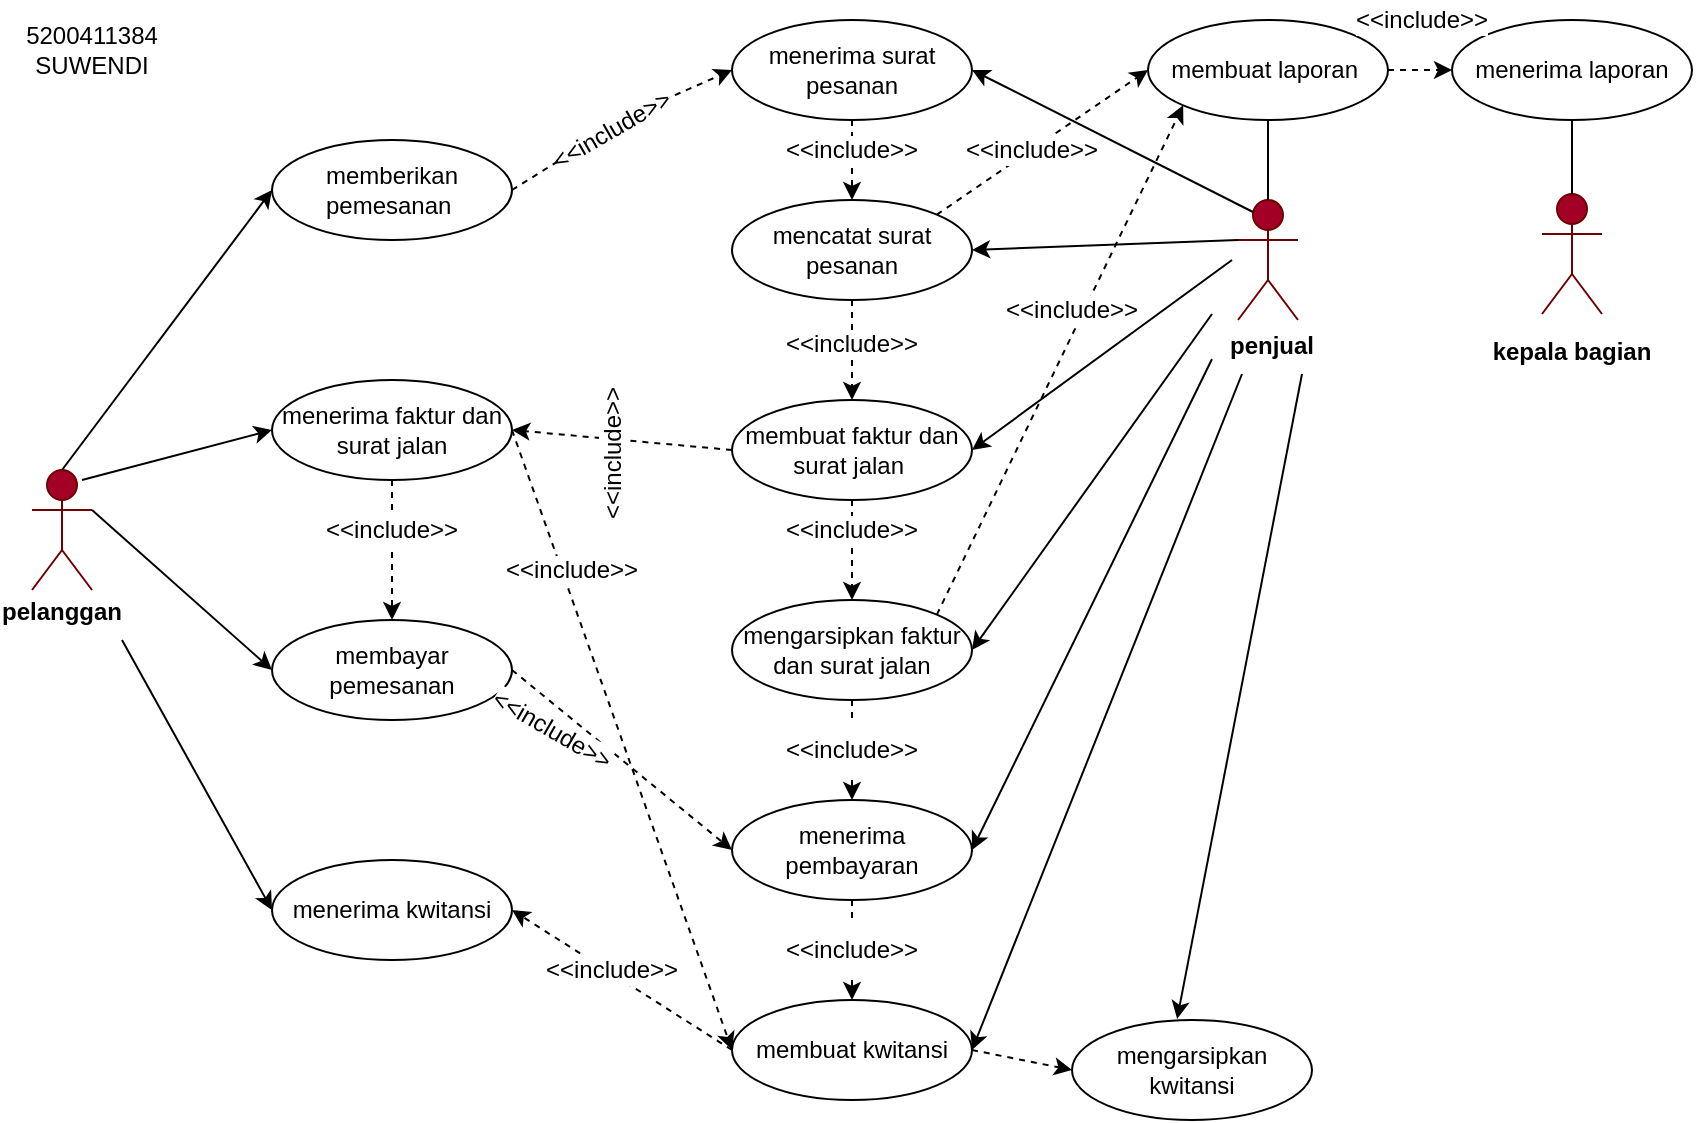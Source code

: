 <mxfile version="20.5.1" type="device"><diagram id="WKAaGnNP972CQlQil4JX" name="Page-1"><mxGraphModel dx="1021" dy="567" grid="1" gridSize="10" guides="1" tooltips="1" connect="1" arrows="1" fold="1" page="1" pageScale="1" pageWidth="850" pageHeight="1100" math="0" shadow="0"><root><mxCell id="0"/><mxCell id="1" parent="0"/><mxCell id="ygrAB2TmBxz8i3e8peJo-1" value="Actor" style="shape=umlActor;verticalLabelPosition=bottom;verticalAlign=top;outlineConnect=0;labelBorderColor=none;labelBackgroundColor=default;whiteSpace=wrap;fillColor=#a20025;fontColor=#ffffff;strokeColor=#6F0000;" vertex="1" parent="1"><mxGeometry x="20" y="235" width="30" height="60" as="geometry"/></mxCell><mxCell id="ygrAB2TmBxz8i3e8peJo-2" value="menerima faktur dan surat jalan" style="ellipse;whiteSpace=wrap;html=1;" vertex="1" parent="1"><mxGeometry x="140" y="190" width="120" height="50" as="geometry"/></mxCell><mxCell id="ygrAB2TmBxz8i3e8peJo-3" value="memberikan pemesanan&amp;nbsp;" style="ellipse;whiteSpace=wrap;html=1;" vertex="1" parent="1"><mxGeometry x="140" y="70" width="120" height="50" as="geometry"/></mxCell><mxCell id="ygrAB2TmBxz8i3e8peJo-4" value="membayar pemesanan" style="ellipse;whiteSpace=wrap;html=1;" vertex="1" parent="1"><mxGeometry x="140" y="310" width="120" height="50" as="geometry"/></mxCell><mxCell id="ygrAB2TmBxz8i3e8peJo-5" value="membuat faktur dan surat jalan&amp;nbsp;" style="ellipse;whiteSpace=wrap;html=1;" vertex="1" parent="1"><mxGeometry x="370" y="200" width="120" height="50" as="geometry"/></mxCell><mxCell id="ygrAB2TmBxz8i3e8peJo-6" value="menerima kwitansi" style="ellipse;whiteSpace=wrap;html=1;" vertex="1" parent="1"><mxGeometry x="140" y="430" width="120" height="50" as="geometry"/></mxCell><mxCell id="ygrAB2TmBxz8i3e8peJo-7" value="menerima pembayaran" style="ellipse;whiteSpace=wrap;html=1;" vertex="1" parent="1"><mxGeometry x="370" y="400" width="120" height="50" as="geometry"/></mxCell><mxCell id="ygrAB2TmBxz8i3e8peJo-8" value="menerima surat pesanan" style="ellipse;whiteSpace=wrap;html=1;" vertex="1" parent="1"><mxGeometry x="370" y="10" width="120" height="50" as="geometry"/></mxCell><mxCell id="ygrAB2TmBxz8i3e8peJo-9" value="mencatat surat pesanan" style="ellipse;whiteSpace=wrap;html=1;" vertex="1" parent="1"><mxGeometry x="370" y="100" width="120" height="50" as="geometry"/></mxCell><mxCell id="ygrAB2TmBxz8i3e8peJo-10" value="membuat kwitansi" style="ellipse;whiteSpace=wrap;html=1;" vertex="1" parent="1"><mxGeometry x="370" y="500" width="120" height="50" as="geometry"/></mxCell><mxCell id="ygrAB2TmBxz8i3e8peJo-11" value="mengarsipkan faktur dan surat jalan" style="ellipse;whiteSpace=wrap;html=1;" vertex="1" parent="1"><mxGeometry x="370" y="300" width="120" height="50" as="geometry"/></mxCell><mxCell id="ygrAB2TmBxz8i3e8peJo-12" style="edgeStyle=orthogonalEdgeStyle;rounded=0;orthogonalLoop=1;jettySize=auto;html=1;exitX=0.5;exitY=1;exitDx=0;exitDy=0;" edge="1" parent="1" source="ygrAB2TmBxz8i3e8peJo-4" target="ygrAB2TmBxz8i3e8peJo-4"><mxGeometry relative="1" as="geometry"/></mxCell><mxCell id="ygrAB2TmBxz8i3e8peJo-14" value="pelanggan" style="text;strokeColor=none;fillColor=none;align=center;verticalAlign=middle;rounded=0;fontStyle=1" vertex="1" parent="1"><mxGeometry x="5" y="290" width="60" height="30" as="geometry"/></mxCell><mxCell id="ygrAB2TmBxz8i3e8peJo-15" value="mengarsipkan kwitansi" style="ellipse;whiteSpace=wrap;html=1;" vertex="1" parent="1"><mxGeometry x="540" y="510" width="120" height="50" as="geometry"/></mxCell><mxCell id="ygrAB2TmBxz8i3e8peJo-16" value="menerima laporan" style="ellipse;whiteSpace=wrap;html=1;" vertex="1" parent="1"><mxGeometry x="730" y="10" width="120" height="50" as="geometry"/></mxCell><mxCell id="ygrAB2TmBxz8i3e8peJo-17" value="membuat laporan&amp;nbsp;" style="ellipse;whiteSpace=wrap;html=1;" vertex="1" parent="1"><mxGeometry x="578" y="10" width="120" height="50" as="geometry"/></mxCell><mxCell id="ygrAB2TmBxz8i3e8peJo-18" value="Actor" style="shape=umlActor;verticalLabelPosition=bottom;verticalAlign=top;outlineConnect=0;labelBorderColor=none;labelBackgroundColor=default;whiteSpace=wrap;fillColor=#a20025;fontColor=#ffffff;strokeColor=#6F0000;" vertex="1" parent="1"><mxGeometry x="623" y="100" width="30" height="60" as="geometry"/></mxCell><mxCell id="ygrAB2TmBxz8i3e8peJo-19" value="penjual" style="text;strokeColor=none;fillColor=none;align=center;verticalAlign=middle;rounded=0;fontStyle=1" vertex="1" parent="1"><mxGeometry x="610" y="157" width="60" height="30" as="geometry"/></mxCell><mxCell id="ygrAB2TmBxz8i3e8peJo-20" value="Actor" style="shape=umlActor;verticalLabelPosition=bottom;verticalAlign=top;outlineConnect=0;labelBorderColor=none;labelBackgroundColor=default;whiteSpace=wrap;fillColor=#a20025;fontColor=#ffffff;strokeColor=#6F0000;" vertex="1" parent="1"><mxGeometry x="775" y="97" width="30" height="60" as="geometry"/></mxCell><mxCell id="ygrAB2TmBxz8i3e8peJo-21" value="kepala bagian" style="text;strokeColor=none;fillColor=none;align=center;verticalAlign=middle;rounded=0;fontStyle=1" vertex="1" parent="1"><mxGeometry x="760" y="160" width="60" height="30" as="geometry"/></mxCell><mxCell id="ygrAB2TmBxz8i3e8peJo-22" value="" style="endArrow=classic;html=1;rounded=0;exitX=0.5;exitY=0;exitDx=0;exitDy=0;exitPerimeter=0;entryX=0;entryY=0.5;entryDx=0;entryDy=0;" edge="1" parent="1" source="ygrAB2TmBxz8i3e8peJo-1" target="ygrAB2TmBxz8i3e8peJo-3"><mxGeometry width="50" height="50" relative="1" as="geometry"><mxPoint x="400" y="270" as="sourcePoint"/><mxPoint x="450" y="220" as="targetPoint"/></mxGeometry></mxCell><mxCell id="ygrAB2TmBxz8i3e8peJo-23" value="" style="endArrow=classic;html=1;rounded=0;entryX=0;entryY=0.5;entryDx=0;entryDy=0;" edge="1" parent="1" target="ygrAB2TmBxz8i3e8peJo-2"><mxGeometry width="50" height="50" relative="1" as="geometry"><mxPoint x="45" y="240" as="sourcePoint"/><mxPoint x="150" y="105.0" as="targetPoint"/></mxGeometry></mxCell><mxCell id="ygrAB2TmBxz8i3e8peJo-24" value="" style="endArrow=classic;html=1;rounded=0;entryX=0;entryY=0.5;entryDx=0;entryDy=0;exitX=1;exitY=0.333;exitDx=0;exitDy=0;exitPerimeter=0;" edge="1" parent="1" source="ygrAB2TmBxz8i3e8peJo-1" target="ygrAB2TmBxz8i3e8peJo-4"><mxGeometry width="50" height="50" relative="1" as="geometry"><mxPoint x="70" y="260" as="sourcePoint"/><mxPoint x="165" y="235" as="targetPoint"/></mxGeometry></mxCell><mxCell id="ygrAB2TmBxz8i3e8peJo-25" value="" style="endArrow=classic;html=1;rounded=0;entryX=0;entryY=0.5;entryDx=0;entryDy=0;exitX=1;exitY=1;exitDx=0;exitDy=0;" edge="1" parent="1" source="ygrAB2TmBxz8i3e8peJo-14" target="ygrAB2TmBxz8i3e8peJo-6"><mxGeometry width="50" height="50" relative="1" as="geometry"><mxPoint x="60" y="350" as="sourcePoint"/><mxPoint x="155" y="325" as="targetPoint"/></mxGeometry></mxCell><mxCell id="ygrAB2TmBxz8i3e8peJo-26" value="" style="endArrow=classic;html=1;rounded=0;exitX=0.5;exitY=1;exitDx=0;exitDy=0;spacing=2;textOpacity=10;dashed=1;" edge="1" parent="1" source="ygrAB2TmBxz8i3e8peJo-2" target="ygrAB2TmBxz8i3e8peJo-4"><mxGeometry width="50" height="50" relative="1" as="geometry"><mxPoint x="400" y="390" as="sourcePoint"/><mxPoint x="450" y="340" as="targetPoint"/></mxGeometry></mxCell><mxCell id="ygrAB2TmBxz8i3e8peJo-27" value="" style="endArrow=classic;html=1;rounded=0;exitX=1;exitY=0.5;exitDx=0;exitDy=0;spacing=2;textOpacity=10;dashed=1;entryX=0;entryY=0.5;entryDx=0;entryDy=0;" edge="1" parent="1" source="ygrAB2TmBxz8i3e8peJo-2" target="ygrAB2TmBxz8i3e8peJo-10"><mxGeometry width="50" height="50" relative="1" as="geometry"><mxPoint x="290" y="260" as="sourcePoint"/><mxPoint x="290" y="330" as="targetPoint"/></mxGeometry></mxCell><mxCell id="ygrAB2TmBxz8i3e8peJo-28" value="" style="endArrow=classic;html=1;rounded=0;exitX=0;exitY=0.5;exitDx=0;exitDy=0;spacing=2;textOpacity=10;dashed=1;entryX=1;entryY=0.5;entryDx=0;entryDy=0;" edge="1" parent="1" source="ygrAB2TmBxz8i3e8peJo-10" target="ygrAB2TmBxz8i3e8peJo-6"><mxGeometry width="50" height="50" relative="1" as="geometry"><mxPoint x="250" y="530" as="sourcePoint"/><mxPoint x="270" y="540" as="targetPoint"/></mxGeometry></mxCell><mxCell id="ygrAB2TmBxz8i3e8peJo-29" value="" style="endArrow=classic;html=1;rounded=0;exitX=1;exitY=0.5;exitDx=0;exitDy=0;spacing=2;textOpacity=10;dashed=1;entryX=0;entryY=0.5;entryDx=0;entryDy=0;" edge="1" parent="1" source="ygrAB2TmBxz8i3e8peJo-4" target="ygrAB2TmBxz8i3e8peJo-7"><mxGeometry width="50" height="50" relative="1" as="geometry"><mxPoint x="280" y="540" as="sourcePoint"/><mxPoint x="170" y="480" as="targetPoint"/></mxGeometry></mxCell><mxCell id="ygrAB2TmBxz8i3e8peJo-30" value="" style="endArrow=classic;html=1;rounded=0;exitX=0.5;exitY=1;exitDx=0;exitDy=0;spacing=2;textOpacity=10;dashed=1;entryX=0.5;entryY=0;entryDx=0;entryDy=0;" edge="1" parent="1" source="ygrAB2TmBxz8i3e8peJo-8" target="ygrAB2TmBxz8i3e8peJo-9"><mxGeometry width="50" height="50" relative="1" as="geometry"><mxPoint x="310" y="180" as="sourcePoint"/><mxPoint x="200" y="120" as="targetPoint"/></mxGeometry></mxCell><mxCell id="ygrAB2TmBxz8i3e8peJo-31" value="" style="endArrow=classic;html=1;rounded=0;exitX=0.5;exitY=1;exitDx=0;exitDy=0;spacing=2;textOpacity=10;dashed=1;entryX=0.5;entryY=0;entryDx=0;entryDy=0;" edge="1" parent="1" source="ygrAB2TmBxz8i3e8peJo-9" target="ygrAB2TmBxz8i3e8peJo-5"><mxGeometry width="50" height="50" relative="1" as="geometry"><mxPoint x="500" y="210" as="sourcePoint"/><mxPoint x="390" y="150" as="targetPoint"/></mxGeometry></mxCell><mxCell id="ygrAB2TmBxz8i3e8peJo-32" value="" style="endArrow=classic;html=1;rounded=0;exitX=0.5;exitY=1;exitDx=0;exitDy=0;spacing=2;textOpacity=10;dashed=1;entryX=0.5;entryY=0;entryDx=0;entryDy=0;" edge="1" parent="1" source="ygrAB2TmBxz8i3e8peJo-5" target="ygrAB2TmBxz8i3e8peJo-11"><mxGeometry width="50" height="50" relative="1" as="geometry"><mxPoint x="410" y="280" as="sourcePoint"/><mxPoint x="300" y="220" as="targetPoint"/></mxGeometry></mxCell><mxCell id="ygrAB2TmBxz8i3e8peJo-33" value="" style="endArrow=classic;html=1;rounded=0;exitX=0.5;exitY=1;exitDx=0;exitDy=0;spacing=2;textOpacity=10;dashed=1;entryX=0.5;entryY=0;entryDx=0;entryDy=0;startArrow=none;" edge="1" parent="1" source="ygrAB2TmBxz8i3e8peJo-59" target="ygrAB2TmBxz8i3e8peJo-7"><mxGeometry width="50" height="50" relative="1" as="geometry"><mxPoint x="490" y="360" as="sourcePoint"/><mxPoint x="380" y="300" as="targetPoint"/></mxGeometry></mxCell><mxCell id="ygrAB2TmBxz8i3e8peJo-34" value="" style="endArrow=classic;html=1;rounded=0;exitX=0.5;exitY=1;exitDx=0;exitDy=0;spacing=2;textOpacity=10;dashed=1;entryX=0.5;entryY=0;entryDx=0;entryDy=0;startArrow=none;" edge="1" parent="1" source="ygrAB2TmBxz8i3e8peJo-61" target="ygrAB2TmBxz8i3e8peJo-10"><mxGeometry width="50" height="50" relative="1" as="geometry"><mxPoint x="450" y="470" as="sourcePoint"/><mxPoint x="340" y="410" as="targetPoint"/></mxGeometry></mxCell><mxCell id="ygrAB2TmBxz8i3e8peJo-35" value="" style="endArrow=classic;html=1;rounded=0;exitX=1;exitY=0.5;exitDx=0;exitDy=0;spacing=2;textOpacity=10;dashed=1;entryX=0;entryY=0.5;entryDx=0;entryDy=0;startArrow=none;" edge="1" parent="1" source="ygrAB2TmBxz8i3e8peJo-54" target="ygrAB2TmBxz8i3e8peJo-8"><mxGeometry width="50" height="50" relative="1" as="geometry"><mxPoint x="290" y="80" as="sourcePoint"/><mxPoint x="180" y="20" as="targetPoint"/></mxGeometry></mxCell><mxCell id="ygrAB2TmBxz8i3e8peJo-36" value="" style="endArrow=classic;html=1;rounded=0;exitX=0;exitY=0.5;exitDx=0;exitDy=0;spacing=2;textOpacity=10;dashed=1;entryX=1;entryY=0.5;entryDx=0;entryDy=0;" edge="1" parent="1" source="ygrAB2TmBxz8i3e8peJo-5" target="ygrAB2TmBxz8i3e8peJo-2"><mxGeometry width="50" height="50" relative="1" as="geometry"><mxPoint x="310" y="190" as="sourcePoint"/><mxPoint x="200" y="130" as="targetPoint"/></mxGeometry></mxCell><mxCell id="ygrAB2TmBxz8i3e8peJo-37" value="" style="endArrow=classic;html=1;rounded=0;exitX=0.25;exitY=0.1;exitDx=0;exitDy=0;exitPerimeter=0;entryX=1;entryY=0.5;entryDx=0;entryDy=0;" edge="1" parent="1" source="ygrAB2TmBxz8i3e8peJo-18" target="ygrAB2TmBxz8i3e8peJo-8"><mxGeometry width="50" height="50" relative="1" as="geometry"><mxPoint x="400" y="270" as="sourcePoint"/><mxPoint x="450" y="220" as="targetPoint"/></mxGeometry></mxCell><mxCell id="ygrAB2TmBxz8i3e8peJo-38" value="" style="endArrow=classic;html=1;rounded=0;exitX=0;exitY=0.333;exitDx=0;exitDy=0;exitPerimeter=0;entryX=1;entryY=0.5;entryDx=0;entryDy=0;" edge="1" parent="1" source="ygrAB2TmBxz8i3e8peJo-18" target="ygrAB2TmBxz8i3e8peJo-9"><mxGeometry width="50" height="50" relative="1" as="geometry"><mxPoint x="530" y="150" as="sourcePoint"/><mxPoint x="434.5" y="83" as="targetPoint"/></mxGeometry></mxCell><mxCell id="ygrAB2TmBxz8i3e8peJo-39" value="" style="endArrow=classic;html=1;rounded=0;entryX=1;entryY=0.5;entryDx=0;entryDy=0;" edge="1" parent="1" target="ygrAB2TmBxz8i3e8peJo-5"><mxGeometry width="50" height="50" relative="1" as="geometry"><mxPoint x="620" y="130" as="sourcePoint"/><mxPoint x="464.5" y="153" as="targetPoint"/></mxGeometry></mxCell><mxCell id="ygrAB2TmBxz8i3e8peJo-40" value="" style="endArrow=classic;html=1;rounded=0;exitX=0;exitY=0;exitDx=0;exitDy=0;entryX=1;entryY=0.5;entryDx=0;entryDy=0;" edge="1" parent="1" source="ygrAB2TmBxz8i3e8peJo-19" target="ygrAB2TmBxz8i3e8peJo-11"><mxGeometry width="50" height="50" relative="1" as="geometry"><mxPoint x="580" y="220" as="sourcePoint"/><mxPoint x="484.5" y="153" as="targetPoint"/></mxGeometry></mxCell><mxCell id="ygrAB2TmBxz8i3e8peJo-41" value="" style="endArrow=classic;html=1;rounded=0;exitX=0;exitY=0.75;exitDx=0;exitDy=0;entryX=1;entryY=0.5;entryDx=0;entryDy=0;" edge="1" parent="1" source="ygrAB2TmBxz8i3e8peJo-19" target="ygrAB2TmBxz8i3e8peJo-7"><mxGeometry width="50" height="50" relative="1" as="geometry"><mxPoint x="570" y="210" as="sourcePoint"/><mxPoint x="474.5" y="143" as="targetPoint"/></mxGeometry></mxCell><mxCell id="ygrAB2TmBxz8i3e8peJo-42" value="" style="endArrow=classic;html=1;rounded=0;exitX=0.25;exitY=1;exitDx=0;exitDy=0;entryX=1;entryY=0.5;entryDx=0;entryDy=0;" edge="1" parent="1" source="ygrAB2TmBxz8i3e8peJo-19" target="ygrAB2TmBxz8i3e8peJo-10"><mxGeometry width="50" height="50" relative="1" as="geometry"><mxPoint x="610" y="240" as="sourcePoint"/><mxPoint x="514.5" y="173" as="targetPoint"/></mxGeometry></mxCell><mxCell id="ygrAB2TmBxz8i3e8peJo-43" value="" style="endArrow=classic;html=1;rounded=0;exitX=0.75;exitY=1;exitDx=0;exitDy=0;entryX=0.438;entryY=-0.011;entryDx=0;entryDy=0;entryPerimeter=0;" edge="1" parent="1" source="ygrAB2TmBxz8i3e8peJo-19" target="ygrAB2TmBxz8i3e8peJo-15"><mxGeometry width="50" height="50" relative="1" as="geometry"><mxPoint x="665" y="197" as="sourcePoint"/><mxPoint x="500" y="525" as="targetPoint"/></mxGeometry></mxCell><mxCell id="ygrAB2TmBxz8i3e8peJo-44" value="" style="endArrow=classic;html=1;rounded=0;exitX=1;exitY=0.5;exitDx=0;exitDy=0;spacing=2;textOpacity=10;dashed=1;entryX=0;entryY=0.5;entryDx=0;entryDy=0;" edge="1" parent="1" source="ygrAB2TmBxz8i3e8peJo-10" target="ygrAB2TmBxz8i3e8peJo-15"><mxGeometry width="50" height="50" relative="1" as="geometry"><mxPoint x="710" y="450" as="sourcePoint"/><mxPoint x="600" y="390" as="targetPoint"/></mxGeometry></mxCell><mxCell id="ygrAB2TmBxz8i3e8peJo-45" value="" style="endArrow=classic;html=1;rounded=0;exitX=1;exitY=0;exitDx=0;exitDy=0;spacing=2;textOpacity=10;dashed=1;entryX=0;entryY=0.5;entryDx=0;entryDy=0;" edge="1" parent="1" source="ygrAB2TmBxz8i3e8peJo-9" target="ygrAB2TmBxz8i3e8peJo-17"><mxGeometry width="50" height="50" relative="1" as="geometry"><mxPoint x="800" y="260" as="sourcePoint"/><mxPoint x="690" y="200" as="targetPoint"/></mxGeometry></mxCell><mxCell id="ygrAB2TmBxz8i3e8peJo-46" value="" style="endArrow=classic;html=1;rounded=0;exitX=1;exitY=0;exitDx=0;exitDy=0;spacing=2;textOpacity=10;dashed=1;entryX=0;entryY=1;entryDx=0;entryDy=0;" edge="1" parent="1" source="ygrAB2TmBxz8i3e8peJo-11" target="ygrAB2TmBxz8i3e8peJo-17"><mxGeometry width="50" height="50" relative="1" as="geometry"><mxPoint x="730" y="310" as="sourcePoint"/><mxPoint x="620" y="250" as="targetPoint"/></mxGeometry></mxCell><mxCell id="ygrAB2TmBxz8i3e8peJo-47" value="" style="endArrow=none;html=1;rounded=0;entryX=0.5;entryY=1;entryDx=0;entryDy=0;exitX=0.5;exitY=0;exitDx=0;exitDy=0;exitPerimeter=0;" edge="1" parent="1" source="ygrAB2TmBxz8i3e8peJo-18" target="ygrAB2TmBxz8i3e8peJo-17"><mxGeometry width="50" height="50" relative="1" as="geometry"><mxPoint x="740" y="310" as="sourcePoint"/><mxPoint x="790" y="260" as="targetPoint"/></mxGeometry></mxCell><mxCell id="ygrAB2TmBxz8i3e8peJo-49" value="" style="endArrow=none;html=1;rounded=0;entryX=0.5;entryY=1;entryDx=0;entryDy=0;exitX=0.5;exitY=0;exitDx=0;exitDy=0;exitPerimeter=0;" edge="1" parent="1" source="ygrAB2TmBxz8i3e8peJo-20" target="ygrAB2TmBxz8i3e8peJo-16"><mxGeometry width="50" height="50" relative="1" as="geometry"><mxPoint x="410" y="160" as="sourcePoint"/><mxPoint x="460" y="110" as="targetPoint"/></mxGeometry></mxCell><mxCell id="ygrAB2TmBxz8i3e8peJo-50" value="" style="endArrow=classic;html=1;rounded=0;spacing=2;textOpacity=10;dashed=1;entryX=0;entryY=0.5;entryDx=0;entryDy=0;exitX=1;exitY=0.5;exitDx=0;exitDy=0;" edge="1" parent="1" source="ygrAB2TmBxz8i3e8peJo-17" target="ygrAB2TmBxz8i3e8peJo-16"><mxGeometry width="50" height="50" relative="1" as="geometry"><mxPoint x="720" y="180" as="sourcePoint"/><mxPoint x="770" y="300" as="targetPoint"/></mxGeometry></mxCell><mxCell id="ygrAB2TmBxz8i3e8peJo-54" value="&amp;lt;&amp;lt;include&amp;gt;&amp;gt;" style="text;html=1;strokeColor=none;fillColor=none;align=center;verticalAlign=middle;whiteSpace=wrap;rounded=0;labelBackgroundColor=default;labelBorderColor=none;rotation=-30;" vertex="1" parent="1"><mxGeometry x="280" y="50" width="60" height="30" as="geometry"/></mxCell><mxCell id="ygrAB2TmBxz8i3e8peJo-55" value="" style="endArrow=none;html=1;rounded=0;exitX=1;exitY=0.5;exitDx=0;exitDy=0;spacing=2;textOpacity=10;dashed=1;entryX=0;entryY=0.5;entryDx=0;entryDy=0;" edge="1" parent="1" source="ygrAB2TmBxz8i3e8peJo-3" target="ygrAB2TmBxz8i3e8peJo-54"><mxGeometry width="50" height="50" relative="1" as="geometry"><mxPoint x="260" y="95.0" as="sourcePoint"/><mxPoint x="370" y="35" as="targetPoint"/></mxGeometry></mxCell><mxCell id="ygrAB2TmBxz8i3e8peJo-56" value="&amp;lt;&amp;lt;include&amp;gt;&amp;gt;" style="text;html=1;strokeColor=none;fillColor=none;align=center;verticalAlign=middle;whiteSpace=wrap;rounded=0;labelBackgroundColor=default;labelBorderColor=none;" vertex="1" parent="1"><mxGeometry x="400" y="157" width="60" height="30" as="geometry"/></mxCell><mxCell id="ygrAB2TmBxz8i3e8peJo-57" value="&amp;lt;&amp;lt;include&amp;gt;&amp;gt;" style="text;html=1;strokeColor=none;fillColor=none;align=center;verticalAlign=middle;whiteSpace=wrap;rounded=0;labelBackgroundColor=default;labelBorderColor=none;" vertex="1" parent="1"><mxGeometry x="400" y="60" width="60" height="30" as="geometry"/></mxCell><mxCell id="ygrAB2TmBxz8i3e8peJo-58" value="&amp;lt;&amp;lt;include&amp;gt;&amp;gt;" style="text;html=1;strokeColor=none;fillColor=none;align=center;verticalAlign=middle;whiteSpace=wrap;rounded=0;labelBackgroundColor=default;labelBorderColor=none;" vertex="1" parent="1"><mxGeometry x="400" y="250" width="60" height="30" as="geometry"/></mxCell><mxCell id="ygrAB2TmBxz8i3e8peJo-59" value="&amp;lt;&amp;lt;include&amp;gt;&amp;gt;" style="text;html=1;strokeColor=none;fillColor=none;align=center;verticalAlign=middle;whiteSpace=wrap;rounded=0;labelBackgroundColor=default;labelBorderColor=none;" vertex="1" parent="1"><mxGeometry x="400" y="360" width="60" height="30" as="geometry"/></mxCell><mxCell id="ygrAB2TmBxz8i3e8peJo-60" value="" style="endArrow=none;html=1;rounded=0;exitX=0.5;exitY=1;exitDx=0;exitDy=0;spacing=2;textOpacity=10;dashed=1;entryX=0.5;entryY=0;entryDx=0;entryDy=0;" edge="1" parent="1" source="ygrAB2TmBxz8i3e8peJo-11" target="ygrAB2TmBxz8i3e8peJo-59"><mxGeometry width="50" height="50" relative="1" as="geometry"><mxPoint x="430" y="350" as="sourcePoint"/><mxPoint x="430" y="400" as="targetPoint"/></mxGeometry></mxCell><mxCell id="ygrAB2TmBxz8i3e8peJo-61" value="&amp;lt;&amp;lt;include&amp;gt;&amp;gt;" style="text;html=1;strokeColor=none;fillColor=none;align=center;verticalAlign=middle;whiteSpace=wrap;rounded=0;labelBackgroundColor=default;labelBorderColor=none;" vertex="1" parent="1"><mxGeometry x="400" y="460" width="60" height="30" as="geometry"/></mxCell><mxCell id="ygrAB2TmBxz8i3e8peJo-62" value="" style="endArrow=none;html=1;rounded=0;exitX=0.5;exitY=1;exitDx=0;exitDy=0;spacing=2;textOpacity=10;dashed=1;entryX=0.5;entryY=0;entryDx=0;entryDy=0;" edge="1" parent="1" source="ygrAB2TmBxz8i3e8peJo-7" target="ygrAB2TmBxz8i3e8peJo-61"><mxGeometry width="50" height="50" relative="1" as="geometry"><mxPoint x="430" y="450" as="sourcePoint"/><mxPoint x="430" y="490" as="targetPoint"/></mxGeometry></mxCell><mxCell id="ygrAB2TmBxz8i3e8peJo-63" value="&amp;lt;&amp;lt;include&amp;gt;&amp;gt;" style="text;html=1;strokeColor=none;fillColor=none;align=center;verticalAlign=middle;whiteSpace=wrap;rounded=0;labelBackgroundColor=default;labelBorderColor=none;" vertex="1" parent="1"><mxGeometry x="690" width="50" height="20" as="geometry"/></mxCell><mxCell id="ygrAB2TmBxz8i3e8peJo-66" value="&amp;lt;&amp;lt;include&amp;gt;&amp;gt;" style="text;html=1;strokeColor=none;fillColor=none;align=center;verticalAlign=middle;whiteSpace=wrap;rounded=0;labelBackgroundColor=default;labelBorderColor=none;" vertex="1" parent="1"><mxGeometry x="490" y="60" width="60" height="30" as="geometry"/></mxCell><mxCell id="ygrAB2TmBxz8i3e8peJo-67" value="&amp;lt;&amp;lt;include&amp;gt;&amp;gt;" style="text;html=1;strokeColor=none;fillColor=none;align=center;verticalAlign=middle;whiteSpace=wrap;rounded=0;labelBackgroundColor=default;labelBorderColor=none;" vertex="1" parent="1"><mxGeometry x="510" y="140" width="60" height="30" as="geometry"/></mxCell><mxCell id="ygrAB2TmBxz8i3e8peJo-68" value="&amp;lt;&amp;lt;include&amp;gt;&amp;gt;" style="text;html=1;strokeColor=none;fillColor=none;align=center;verticalAlign=middle;whiteSpace=wrap;rounded=0;labelBackgroundColor=default;labelBorderColor=none;" vertex="1" parent="1"><mxGeometry x="260" y="270" width="60" height="30" as="geometry"/></mxCell><mxCell id="ygrAB2TmBxz8i3e8peJo-70" value="&amp;lt;&amp;lt;include&amp;gt;&amp;gt;" style="text;html=1;strokeColor=none;fillColor=none;align=center;verticalAlign=middle;whiteSpace=wrap;rounded=0;labelBackgroundColor=default;labelBorderColor=none;" vertex="1" parent="1"><mxGeometry x="280" y="470" width="60" height="30" as="geometry"/></mxCell><mxCell id="ygrAB2TmBxz8i3e8peJo-72" value="&amp;lt;&amp;lt;include&amp;gt;&amp;gt;" style="text;html=1;strokeColor=none;fillColor=none;align=center;verticalAlign=middle;whiteSpace=wrap;rounded=0;labelBackgroundColor=default;labelBorderColor=none;rotation=30;" vertex="1" parent="1"><mxGeometry x="250" y="350" width="60" height="30" as="geometry"/></mxCell><mxCell id="ygrAB2TmBxz8i3e8peJo-73" value="&amp;lt;&amp;lt;include&amp;gt;&amp;gt;" style="text;html=1;strokeColor=none;fillColor=none;align=center;verticalAlign=middle;whiteSpace=wrap;rounded=0;labelBackgroundColor=default;labelBorderColor=none;" vertex="1" parent="1"><mxGeometry x="170" y="250" width="60" height="30" as="geometry"/></mxCell><mxCell id="ygrAB2TmBxz8i3e8peJo-74" value="&amp;lt;&amp;lt;include&amp;gt;&amp;gt;" style="text;html=1;strokeColor=none;fillColor=none;align=center;verticalAlign=middle;whiteSpace=wrap;rounded=0;labelBackgroundColor=default;labelBorderColor=none;rotation=-90;" vertex="1" parent="1"><mxGeometry x="280" y="218" width="60" height="17" as="geometry"/></mxCell><mxCell id="ygrAB2TmBxz8i3e8peJo-75" value="5200411384 SUWENDI" style="text;html=1;strokeColor=none;fillColor=none;align=center;verticalAlign=middle;whiteSpace=wrap;rounded=0;labelBackgroundColor=default;labelBorderColor=none;" vertex="1" parent="1"><mxGeometry x="20" y="10" width="60" height="30" as="geometry"/></mxCell></root></mxGraphModel></diagram></mxfile>